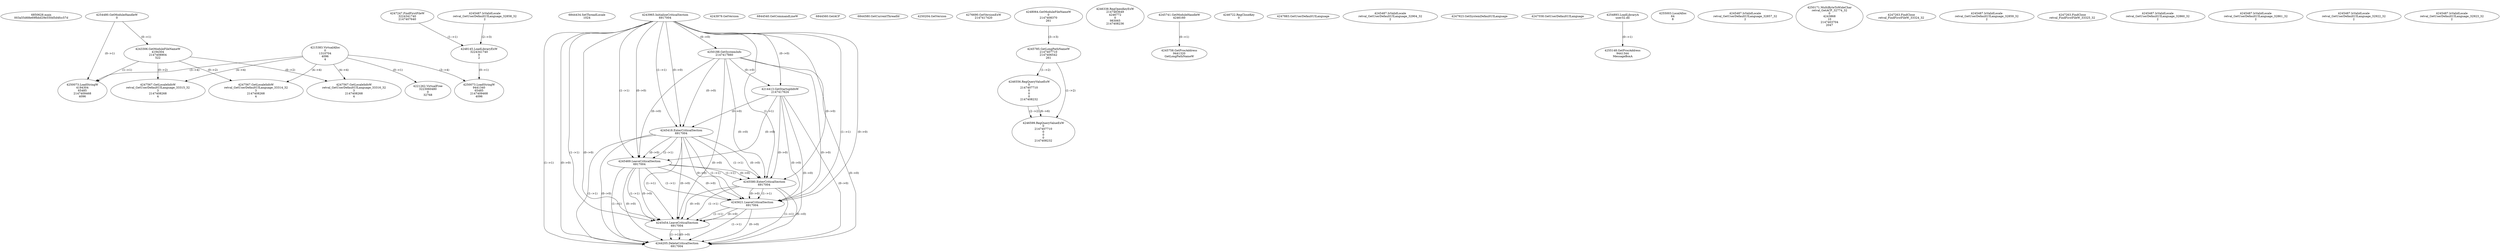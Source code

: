 // Global SCDG with merge call
digraph {
	0 [label="6850628.main
003a55d68e69fbbd29e550d5d4fcc57d"]
	1 [label="4254480.GetModuleHandleW
0"]
	2 [label="6844434.SetThreadLocale
1024"]
	3 [label="4243965.InitializeCriticalSection
6917004"]
	4 [label="4243979.GetVersion
"]
	5 [label="4250188.GetSystemInfo
2147417660"]
	3 -> 5 [label="(0-->0)"]
	6 [label="6844540.GetCommandLineW
"]
	7 [label="4214413.GetStartupInfoW
2147417624"]
	3 -> 7 [label="(0-->0)"]
	5 -> 7 [label="(0-->0)"]
	8 [label="6844560.GetACP
"]
	9 [label="6844580.GetCurrentThreadId
"]
	10 [label="4250204.GetVersion
"]
	11 [label="4276690.GetVersionExW
2147417420"]
	12 [label="4243306.GetModuleFileNameW
4194304
2147408904
522"]
	1 -> 12 [label="(0-->1)"]
	13 [label="4248064.GetModuleFileNameW
0
2147408370
261"]
	14 [label="4215383.VirtualAlloc
0
1310704
4096
4"]
	15 [label="4246338.RegOpenKeyExW
2147483649
4246772
0
983065
2147408236"]
	16 [label="4245741.GetModuleHandleW
4246160"]
	17 [label="4245758.GetProcAddress
9441320
GetLongPathNameW"]
	16 -> 17 [label="(0-->1)"]
	18 [label="4245785.GetLongPathNameW
2147407710
2147406542
261"]
	13 -> 18 [label="(3-->3)"]
	19 [label="4246556.RegQueryValueExW
0
2147407710
0
0
0
2147408232"]
	18 -> 19 [label="(1-->2)"]
	20 [label="4246599.RegQueryValueExW
0
2147407710
0
0
0
2147408232"]
	18 -> 20 [label="(1-->2)"]
	19 -> 20 [label="(2-->2)"]
	19 -> 20 [label="(6-->6)"]
	21 [label="4246722.RegCloseKey
0"]
	22 [label="4247883.GetUserDefaultUILanguage
"]
	23 [label="4245418.EnterCriticalSection
6917004"]
	3 -> 23 [label="(1-->1)"]
	3 -> 23 [label="(0-->0)"]
	5 -> 23 [label="(0-->0)"]
	7 -> 23 [label="(0-->0)"]
	24 [label="4245469.LeaveCriticalSection
6917004"]
	3 -> 24 [label="(1-->1)"]
	23 -> 24 [label="(1-->1)"]
	3 -> 24 [label="(0-->0)"]
	5 -> 24 [label="(0-->0)"]
	7 -> 24 [label="(0-->0)"]
	23 -> 24 [label="(0-->0)"]
	25 [label="4245487.IsValidLocale
retval_GetUserDefaultUILanguage_32904_32
2"]
	26 [label="4245580.EnterCriticalSection
6917004"]
	3 -> 26 [label="(1-->1)"]
	23 -> 26 [label="(1-->1)"]
	24 -> 26 [label="(1-->1)"]
	3 -> 26 [label="(0-->0)"]
	5 -> 26 [label="(0-->0)"]
	7 -> 26 [label="(0-->0)"]
	23 -> 26 [label="(0-->0)"]
	24 -> 26 [label="(0-->0)"]
	27 [label="4245621.LeaveCriticalSection
6917004"]
	3 -> 27 [label="(1-->1)"]
	23 -> 27 [label="(1-->1)"]
	24 -> 27 [label="(1-->1)"]
	26 -> 27 [label="(1-->1)"]
	3 -> 27 [label="(0-->0)"]
	5 -> 27 [label="(0-->0)"]
	7 -> 27 [label="(0-->0)"]
	23 -> 27 [label="(0-->0)"]
	24 -> 27 [label="(0-->0)"]
	26 -> 27 [label="(0-->0)"]
	28 [label="4247923.GetSystemDefaultUILanguage
"]
	29 [label="4245454.LeaveCriticalSection
6917004"]
	3 -> 29 [label="(1-->1)"]
	23 -> 29 [label="(1-->1)"]
	24 -> 29 [label="(1-->1)"]
	26 -> 29 [label="(1-->1)"]
	27 -> 29 [label="(1-->1)"]
	3 -> 29 [label="(0-->0)"]
	5 -> 29 [label="(0-->0)"]
	7 -> 29 [label="(0-->0)"]
	23 -> 29 [label="(0-->0)"]
	24 -> 29 [label="(0-->0)"]
	26 -> 29 [label="(0-->0)"]
	27 -> 29 [label="(0-->0)"]
	30 [label="4247558.GetUserDefaultUILanguage
"]
	31 [label="4247567.GetLocaleInfoW
retval_GetUserDefaultUILanguage_33316_32
3
2147408268
4"]
	12 -> 31 [label="(0-->2)"]
	14 -> 31 [label="(4-->4)"]
	32 [label="4247247.FindFirstFileW
3224341740
2147407640"]
	33 [label="4250073.LoadStringW
4194304
65485
2147409468
4096"]
	1 -> 33 [label="(0-->1)"]
	12 -> 33 [label="(1-->1)"]
	14 -> 33 [label="(3-->4)"]
	34 [label="4254893.LoadLibraryA
user32.dll"]
	35 [label="4255003.LocalAlloc
64
8"]
	36 [label="4255148.GetProcAddress
9441344
MessageBoxA"]
	34 -> 36 [label="(0-->1)"]
	37 [label="4244205.DeleteCriticalSection
6917004"]
	3 -> 37 [label="(1-->1)"]
	23 -> 37 [label="(1-->1)"]
	24 -> 37 [label="(1-->1)"]
	26 -> 37 [label="(1-->1)"]
	27 -> 37 [label="(1-->1)"]
	29 -> 37 [label="(1-->1)"]
	3 -> 37 [label="(0-->0)"]
	5 -> 37 [label="(0-->0)"]
	7 -> 37 [label="(0-->0)"]
	23 -> 37 [label="(0-->0)"]
	24 -> 37 [label="(0-->0)"]
	26 -> 37 [label="(0-->0)"]
	27 -> 37 [label="(0-->0)"]
	29 -> 37 [label="(0-->0)"]
	38 [label="4221262.VirtualFree
3223060480
0
32768"]
	14 -> 38 [label="(0-->1)"]
	39 [label="4245487.IsValidLocale
retval_GetUserDefaultUILanguage_32857_32
2"]
	40 [label="4250171.MultiByteToWideChar
retval_GetACP_32774_32
0
4243868
10
2147403704
2047"]
	41 [label="4245487.IsValidLocale
retval_GetUserDefaultUILanguage_32858_32
2"]
	42 [label="4247567.GetLocaleInfoW
retval_GetUserDefaultUILanguage_33314_32
3
2147408268
4"]
	12 -> 42 [label="(0-->2)"]
	14 -> 42 [label="(4-->4)"]
	43 [label="4247263.FindClose
retval_FindFirstFileW_33324_32"]
	44 [label="4248145.LoadLibraryExW
3224341740
0
2"]
	32 -> 44 [label="(1-->1)"]
	41 -> 44 [label="(2-->3)"]
	45 [label="4250073.LoadStringW
9441340
65485
2147409468
4096"]
	44 -> 45 [label="(0-->1)"]
	14 -> 45 [label="(3-->4)"]
	46 [label="4245487.IsValidLocale
retval_GetUserDefaultUILanguage_32859_32
2"]
	47 [label="4247567.GetLocaleInfoW
retval_GetUserDefaultUILanguage_33315_32
3
2147408268
4"]
	12 -> 47 [label="(0-->2)"]
	14 -> 47 [label="(4-->4)"]
	48 [label="4247263.FindClose
retval_FindFirstFileW_33325_32"]
	49 [label="4245487.IsValidLocale
retval_GetUserDefaultUILanguage_32860_32
2"]
	50 [label="4245487.IsValidLocale
retval_GetUserDefaultUILanguage_32861_32
2"]
	51 [label="4245487.IsValidLocale
retval_GetUserDefaultUILanguage_32922_32
2"]
	52 [label="4245487.IsValidLocale
retval_GetUserDefaultUILanguage_32923_32
2"]
}
